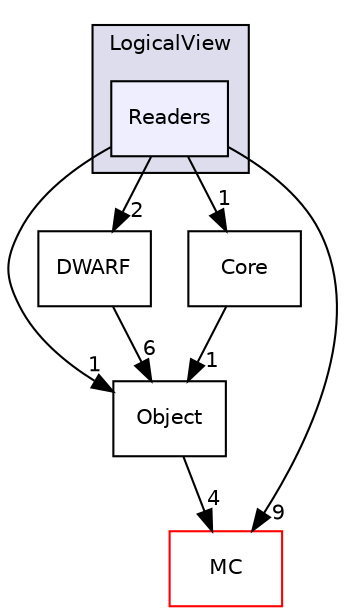 digraph "include/llvm/DebugInfo/LogicalView/Readers" {
  bgcolor=transparent;
  compound=true
  node [ fontsize="10", fontname="Helvetica"];
  edge [ labelfontsize="10", labelfontname="Helvetica"];
  subgraph clusterdir_101ccf94e70df71c4d8d8d0d648150c3 {
    graph [ bgcolor="#ddddee", pencolor="black", label="LogicalView" fontname="Helvetica", fontsize="10", URL="dir_101ccf94e70df71c4d8d8d0d648150c3.html"]
  dir_d66b95e0a03db1033a09281a0302a3d7 [shape=box, label="Readers", style="filled", fillcolor="#eeeeff", pencolor="black", URL="dir_d66b95e0a03db1033a09281a0302a3d7.html"];
  }
  dir_b21276aa901501839874154d4047f901 [shape=box label="Object" URL="dir_b21276aa901501839874154d4047f901.html"];
  dir_d6562760f68171f98e868e87aabab86b [shape=box label="DWARF" URL="dir_d6562760f68171f98e868e87aabab86b.html"];
  dir_3c463fb0a03f5ca9e2abd53334bc8356 [shape=box label="MC" color="red" URL="dir_3c463fb0a03f5ca9e2abd53334bc8356.html"];
  dir_d3267dcfd103073dc20e9fe3a300d732 [shape=box label="Core" URL="dir_d3267dcfd103073dc20e9fe3a300d732.html"];
  dir_b21276aa901501839874154d4047f901->dir_3c463fb0a03f5ca9e2abd53334bc8356 [headlabel="4", labeldistance=1.5 headhref="dir_000023_000281.html"];
  dir_d6562760f68171f98e868e87aabab86b->dir_b21276aa901501839874154d4047f901 [headlabel="6", labeldistance=1.5 headhref="dir_000252_000023.html"];
  dir_d3267dcfd103073dc20e9fe3a300d732->dir_b21276aa901501839874154d4047f901 [headlabel="1", labeldistance=1.5 headhref="dir_000255_000023.html"];
  dir_d66b95e0a03db1033a09281a0302a3d7->dir_b21276aa901501839874154d4047f901 [headlabel="1", labeldistance=1.5 headhref="dir_000256_000023.html"];
  dir_d66b95e0a03db1033a09281a0302a3d7->dir_d6562760f68171f98e868e87aabab86b [headlabel="2", labeldistance=1.5 headhref="dir_000256_000252.html"];
  dir_d66b95e0a03db1033a09281a0302a3d7->dir_3c463fb0a03f5ca9e2abd53334bc8356 [headlabel="9", labeldistance=1.5 headhref="dir_000256_000281.html"];
  dir_d66b95e0a03db1033a09281a0302a3d7->dir_d3267dcfd103073dc20e9fe3a300d732 [headlabel="1", labeldistance=1.5 headhref="dir_000256_000255.html"];
}

